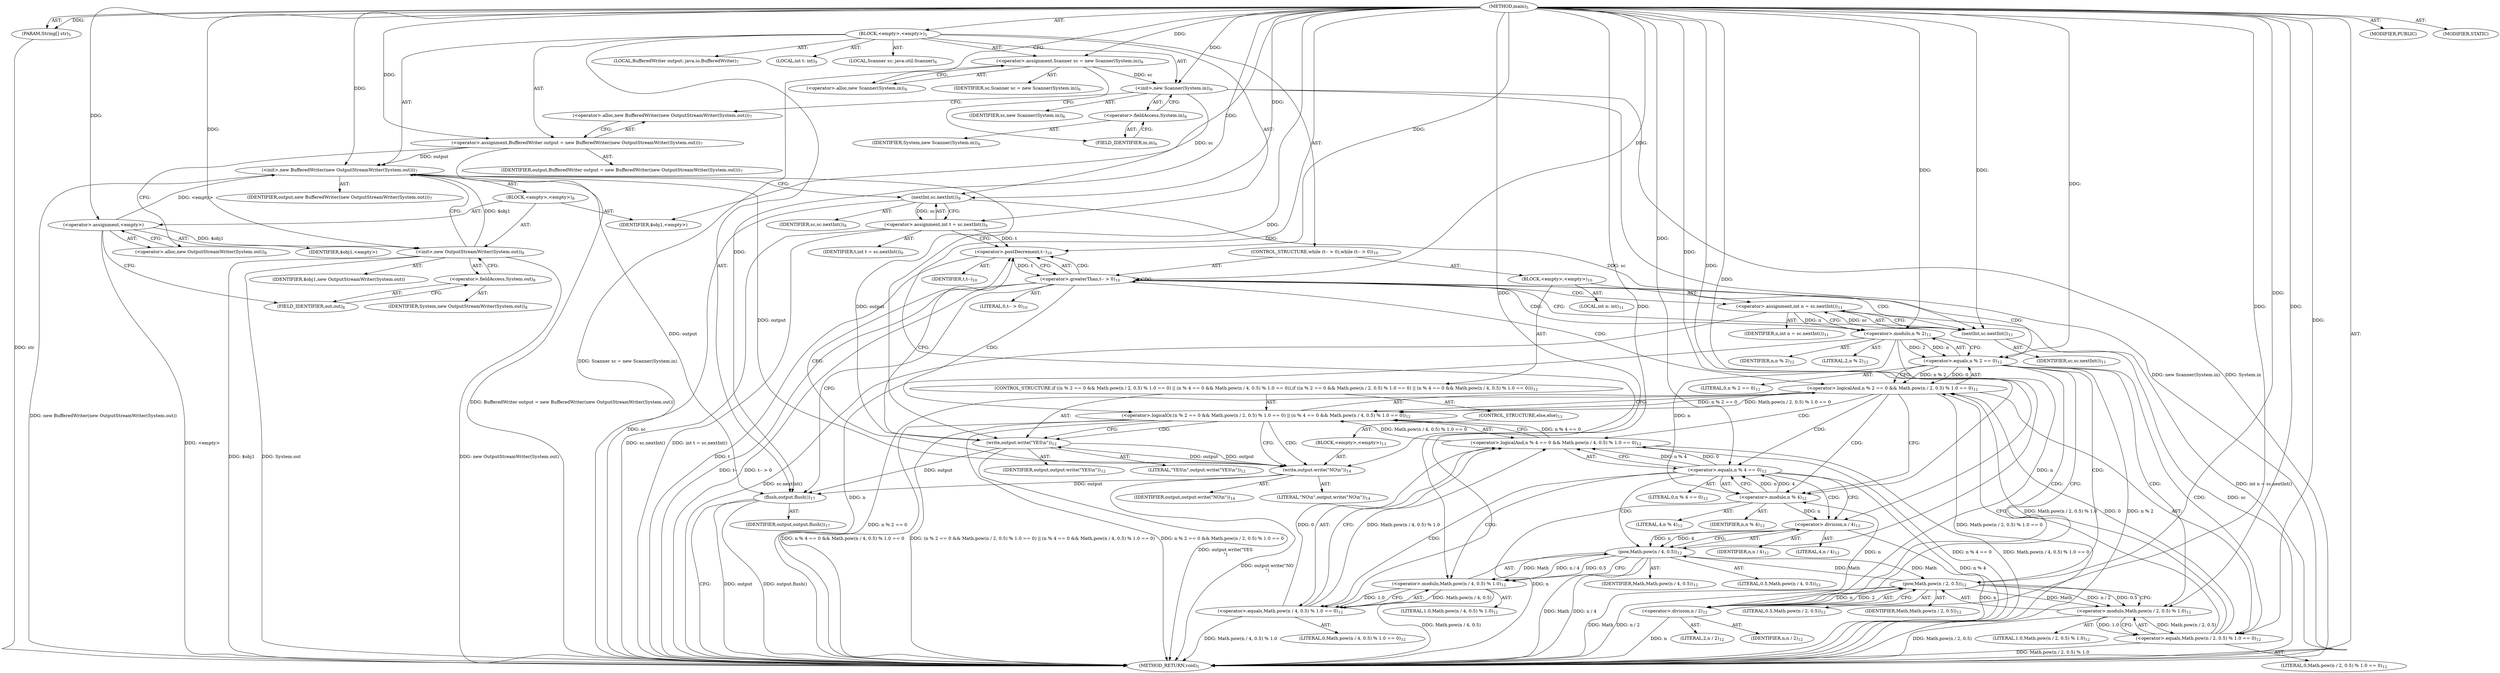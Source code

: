 digraph "main" {  
"21" [label = <(METHOD,main)<SUB>5</SUB>> ]
"22" [label = <(PARAM,String[] str)<SUB>5</SUB>> ]
"23" [label = <(BLOCK,&lt;empty&gt;,&lt;empty&gt;)<SUB>5</SUB>> ]
"4" [label = <(LOCAL,Scanner sc: java.util.Scanner)<SUB>6</SUB>> ]
"24" [label = <(&lt;operator&gt;.assignment,Scanner sc = new Scanner(System.in))<SUB>6</SUB>> ]
"25" [label = <(IDENTIFIER,sc,Scanner sc = new Scanner(System.in))<SUB>6</SUB>> ]
"26" [label = <(&lt;operator&gt;.alloc,new Scanner(System.in))<SUB>6</SUB>> ]
"27" [label = <(&lt;init&gt;,new Scanner(System.in))<SUB>6</SUB>> ]
"3" [label = <(IDENTIFIER,sc,new Scanner(System.in))<SUB>6</SUB>> ]
"28" [label = <(&lt;operator&gt;.fieldAccess,System.in)<SUB>6</SUB>> ]
"29" [label = <(IDENTIFIER,System,new Scanner(System.in))<SUB>6</SUB>> ]
"30" [label = <(FIELD_IDENTIFIER,in,in)<SUB>6</SUB>> ]
"6" [label = <(LOCAL,BufferedWriter output: java.io.BufferedWriter)<SUB>7</SUB>> ]
"31" [label = <(&lt;operator&gt;.assignment,BufferedWriter output = new BufferedWriter(new OutputStreamWriter(System.out)))<SUB>7</SUB>> ]
"32" [label = <(IDENTIFIER,output,BufferedWriter output = new BufferedWriter(new OutputStreamWriter(System.out)))<SUB>7</SUB>> ]
"33" [label = <(&lt;operator&gt;.alloc,new BufferedWriter(new OutputStreamWriter(System.out)))<SUB>7</SUB>> ]
"34" [label = <(&lt;init&gt;,new BufferedWriter(new OutputStreamWriter(System.out)))<SUB>7</SUB>> ]
"5" [label = <(IDENTIFIER,output,new BufferedWriter(new OutputStreamWriter(System.out)))<SUB>7</SUB>> ]
"35" [label = <(BLOCK,&lt;empty&gt;,&lt;empty&gt;)<SUB>8</SUB>> ]
"36" [label = <(&lt;operator&gt;.assignment,&lt;empty&gt;)> ]
"37" [label = <(IDENTIFIER,$obj1,&lt;empty&gt;)> ]
"38" [label = <(&lt;operator&gt;.alloc,new OutputStreamWriter(System.out))<SUB>8</SUB>> ]
"39" [label = <(&lt;init&gt;,new OutputStreamWriter(System.out))<SUB>8</SUB>> ]
"40" [label = <(IDENTIFIER,$obj1,new OutputStreamWriter(System.out))> ]
"41" [label = <(&lt;operator&gt;.fieldAccess,System.out)<SUB>8</SUB>> ]
"42" [label = <(IDENTIFIER,System,new OutputStreamWriter(System.out))<SUB>8</SUB>> ]
"43" [label = <(FIELD_IDENTIFIER,out,out)<SUB>8</SUB>> ]
"44" [label = <(IDENTIFIER,$obj1,&lt;empty&gt;)> ]
"45" [label = <(LOCAL,int t: int)<SUB>9</SUB>> ]
"46" [label = <(&lt;operator&gt;.assignment,int t = sc.nextInt())<SUB>9</SUB>> ]
"47" [label = <(IDENTIFIER,t,int t = sc.nextInt())<SUB>9</SUB>> ]
"48" [label = <(nextInt,sc.nextInt())<SUB>9</SUB>> ]
"49" [label = <(IDENTIFIER,sc,sc.nextInt())<SUB>9</SUB>> ]
"50" [label = <(CONTROL_STRUCTURE,while (t-- &gt; 0),while (t-- &gt; 0))<SUB>10</SUB>> ]
"51" [label = <(&lt;operator&gt;.greaterThan,t-- &gt; 0)<SUB>10</SUB>> ]
"52" [label = <(&lt;operator&gt;.postDecrement,t--)<SUB>10</SUB>> ]
"53" [label = <(IDENTIFIER,t,t--)<SUB>10</SUB>> ]
"54" [label = <(LITERAL,0,t-- &gt; 0)<SUB>10</SUB>> ]
"55" [label = <(BLOCK,&lt;empty&gt;,&lt;empty&gt;)<SUB>10</SUB>> ]
"56" [label = <(LOCAL,int n: int)<SUB>11</SUB>> ]
"57" [label = <(&lt;operator&gt;.assignment,int n = sc.nextInt())<SUB>11</SUB>> ]
"58" [label = <(IDENTIFIER,n,int n = sc.nextInt())<SUB>11</SUB>> ]
"59" [label = <(nextInt,sc.nextInt())<SUB>11</SUB>> ]
"60" [label = <(IDENTIFIER,sc,sc.nextInt())<SUB>11</SUB>> ]
"61" [label = <(CONTROL_STRUCTURE,if ((n % 2 == 0 &amp;&amp; Math.pow(n / 2, 0.5) % 1.0 == 0) || (n % 4 == 0 &amp;&amp; Math.pow(n / 4, 0.5) % 1.0 == 0)),if ((n % 2 == 0 &amp;&amp; Math.pow(n / 2, 0.5) % 1.0 == 0) || (n % 4 == 0 &amp;&amp; Math.pow(n / 4, 0.5) % 1.0 == 0)))<SUB>12</SUB>> ]
"62" [label = <(&lt;operator&gt;.logicalOr,(n % 2 == 0 &amp;&amp; Math.pow(n / 2, 0.5) % 1.0 == 0) || (n % 4 == 0 &amp;&amp; Math.pow(n / 4, 0.5) % 1.0 == 0))<SUB>12</SUB>> ]
"63" [label = <(&lt;operator&gt;.logicalAnd,n % 2 == 0 &amp;&amp; Math.pow(n / 2, 0.5) % 1.0 == 0)<SUB>12</SUB>> ]
"64" [label = <(&lt;operator&gt;.equals,n % 2 == 0)<SUB>12</SUB>> ]
"65" [label = <(&lt;operator&gt;.modulo,n % 2)<SUB>12</SUB>> ]
"66" [label = <(IDENTIFIER,n,n % 2)<SUB>12</SUB>> ]
"67" [label = <(LITERAL,2,n % 2)<SUB>12</SUB>> ]
"68" [label = <(LITERAL,0,n % 2 == 0)<SUB>12</SUB>> ]
"69" [label = <(&lt;operator&gt;.equals,Math.pow(n / 2, 0.5) % 1.0 == 0)<SUB>12</SUB>> ]
"70" [label = <(&lt;operator&gt;.modulo,Math.pow(n / 2, 0.5) % 1.0)<SUB>12</SUB>> ]
"71" [label = <(pow,Math.pow(n / 2, 0.5))<SUB>12</SUB>> ]
"72" [label = <(IDENTIFIER,Math,Math.pow(n / 2, 0.5))<SUB>12</SUB>> ]
"73" [label = <(&lt;operator&gt;.division,n / 2)<SUB>12</SUB>> ]
"74" [label = <(IDENTIFIER,n,n / 2)<SUB>12</SUB>> ]
"75" [label = <(LITERAL,2,n / 2)<SUB>12</SUB>> ]
"76" [label = <(LITERAL,0.5,Math.pow(n / 2, 0.5))<SUB>12</SUB>> ]
"77" [label = <(LITERAL,1.0,Math.pow(n / 2, 0.5) % 1.0)<SUB>12</SUB>> ]
"78" [label = <(LITERAL,0,Math.pow(n / 2, 0.5) % 1.0 == 0)<SUB>12</SUB>> ]
"79" [label = <(&lt;operator&gt;.logicalAnd,n % 4 == 0 &amp;&amp; Math.pow(n / 4, 0.5) % 1.0 == 0)<SUB>12</SUB>> ]
"80" [label = <(&lt;operator&gt;.equals,n % 4 == 0)<SUB>12</SUB>> ]
"81" [label = <(&lt;operator&gt;.modulo,n % 4)<SUB>12</SUB>> ]
"82" [label = <(IDENTIFIER,n,n % 4)<SUB>12</SUB>> ]
"83" [label = <(LITERAL,4,n % 4)<SUB>12</SUB>> ]
"84" [label = <(LITERAL,0,n % 4 == 0)<SUB>12</SUB>> ]
"85" [label = <(&lt;operator&gt;.equals,Math.pow(n / 4, 0.5) % 1.0 == 0)<SUB>12</SUB>> ]
"86" [label = <(&lt;operator&gt;.modulo,Math.pow(n / 4, 0.5) % 1.0)<SUB>12</SUB>> ]
"87" [label = <(pow,Math.pow(n / 4, 0.5))<SUB>12</SUB>> ]
"88" [label = <(IDENTIFIER,Math,Math.pow(n / 4, 0.5))<SUB>12</SUB>> ]
"89" [label = <(&lt;operator&gt;.division,n / 4)<SUB>12</SUB>> ]
"90" [label = <(IDENTIFIER,n,n / 4)<SUB>12</SUB>> ]
"91" [label = <(LITERAL,4,n / 4)<SUB>12</SUB>> ]
"92" [label = <(LITERAL,0.5,Math.pow(n / 4, 0.5))<SUB>12</SUB>> ]
"93" [label = <(LITERAL,1.0,Math.pow(n / 4, 0.5) % 1.0)<SUB>12</SUB>> ]
"94" [label = <(LITERAL,0,Math.pow(n / 4, 0.5) % 1.0 == 0)<SUB>12</SUB>> ]
"95" [label = <(write,output.write(&quot;YES\n&quot;))<SUB>12</SUB>> ]
"96" [label = <(IDENTIFIER,output,output.write(&quot;YES\n&quot;))<SUB>12</SUB>> ]
"97" [label = <(LITERAL,&quot;YES\n&quot;,output.write(&quot;YES\n&quot;))<SUB>12</SUB>> ]
"98" [label = <(CONTROL_STRUCTURE,else,else)<SUB>13</SUB>> ]
"99" [label = <(BLOCK,&lt;empty&gt;,&lt;empty&gt;)<SUB>13</SUB>> ]
"100" [label = <(write,output.write(&quot;NO\n&quot;))<SUB>14</SUB>> ]
"101" [label = <(IDENTIFIER,output,output.write(&quot;NO\n&quot;))<SUB>14</SUB>> ]
"102" [label = <(LITERAL,&quot;NO\n&quot;,output.write(&quot;NO\n&quot;))<SUB>14</SUB>> ]
"103" [label = <(flush,output.flush())<SUB>17</SUB>> ]
"104" [label = <(IDENTIFIER,output,output.flush())<SUB>17</SUB>> ]
"105" [label = <(MODIFIER,PUBLIC)> ]
"106" [label = <(MODIFIER,STATIC)> ]
"107" [label = <(METHOD_RETURN,void)<SUB>5</SUB>> ]
  "21" -> "22"  [ label = "AST: "] 
  "21" -> "23"  [ label = "AST: "] 
  "21" -> "105"  [ label = "AST: "] 
  "21" -> "106"  [ label = "AST: "] 
  "21" -> "107"  [ label = "AST: "] 
  "23" -> "4"  [ label = "AST: "] 
  "23" -> "24"  [ label = "AST: "] 
  "23" -> "27"  [ label = "AST: "] 
  "23" -> "6"  [ label = "AST: "] 
  "23" -> "31"  [ label = "AST: "] 
  "23" -> "34"  [ label = "AST: "] 
  "23" -> "45"  [ label = "AST: "] 
  "23" -> "46"  [ label = "AST: "] 
  "23" -> "50"  [ label = "AST: "] 
  "23" -> "103"  [ label = "AST: "] 
  "24" -> "25"  [ label = "AST: "] 
  "24" -> "26"  [ label = "AST: "] 
  "27" -> "3"  [ label = "AST: "] 
  "27" -> "28"  [ label = "AST: "] 
  "28" -> "29"  [ label = "AST: "] 
  "28" -> "30"  [ label = "AST: "] 
  "31" -> "32"  [ label = "AST: "] 
  "31" -> "33"  [ label = "AST: "] 
  "34" -> "5"  [ label = "AST: "] 
  "34" -> "35"  [ label = "AST: "] 
  "35" -> "36"  [ label = "AST: "] 
  "35" -> "39"  [ label = "AST: "] 
  "35" -> "44"  [ label = "AST: "] 
  "36" -> "37"  [ label = "AST: "] 
  "36" -> "38"  [ label = "AST: "] 
  "39" -> "40"  [ label = "AST: "] 
  "39" -> "41"  [ label = "AST: "] 
  "41" -> "42"  [ label = "AST: "] 
  "41" -> "43"  [ label = "AST: "] 
  "46" -> "47"  [ label = "AST: "] 
  "46" -> "48"  [ label = "AST: "] 
  "48" -> "49"  [ label = "AST: "] 
  "50" -> "51"  [ label = "AST: "] 
  "50" -> "55"  [ label = "AST: "] 
  "51" -> "52"  [ label = "AST: "] 
  "51" -> "54"  [ label = "AST: "] 
  "52" -> "53"  [ label = "AST: "] 
  "55" -> "56"  [ label = "AST: "] 
  "55" -> "57"  [ label = "AST: "] 
  "55" -> "61"  [ label = "AST: "] 
  "57" -> "58"  [ label = "AST: "] 
  "57" -> "59"  [ label = "AST: "] 
  "59" -> "60"  [ label = "AST: "] 
  "61" -> "62"  [ label = "AST: "] 
  "61" -> "95"  [ label = "AST: "] 
  "61" -> "98"  [ label = "AST: "] 
  "62" -> "63"  [ label = "AST: "] 
  "62" -> "79"  [ label = "AST: "] 
  "63" -> "64"  [ label = "AST: "] 
  "63" -> "69"  [ label = "AST: "] 
  "64" -> "65"  [ label = "AST: "] 
  "64" -> "68"  [ label = "AST: "] 
  "65" -> "66"  [ label = "AST: "] 
  "65" -> "67"  [ label = "AST: "] 
  "69" -> "70"  [ label = "AST: "] 
  "69" -> "78"  [ label = "AST: "] 
  "70" -> "71"  [ label = "AST: "] 
  "70" -> "77"  [ label = "AST: "] 
  "71" -> "72"  [ label = "AST: "] 
  "71" -> "73"  [ label = "AST: "] 
  "71" -> "76"  [ label = "AST: "] 
  "73" -> "74"  [ label = "AST: "] 
  "73" -> "75"  [ label = "AST: "] 
  "79" -> "80"  [ label = "AST: "] 
  "79" -> "85"  [ label = "AST: "] 
  "80" -> "81"  [ label = "AST: "] 
  "80" -> "84"  [ label = "AST: "] 
  "81" -> "82"  [ label = "AST: "] 
  "81" -> "83"  [ label = "AST: "] 
  "85" -> "86"  [ label = "AST: "] 
  "85" -> "94"  [ label = "AST: "] 
  "86" -> "87"  [ label = "AST: "] 
  "86" -> "93"  [ label = "AST: "] 
  "87" -> "88"  [ label = "AST: "] 
  "87" -> "89"  [ label = "AST: "] 
  "87" -> "92"  [ label = "AST: "] 
  "89" -> "90"  [ label = "AST: "] 
  "89" -> "91"  [ label = "AST: "] 
  "95" -> "96"  [ label = "AST: "] 
  "95" -> "97"  [ label = "AST: "] 
  "98" -> "99"  [ label = "AST: "] 
  "99" -> "100"  [ label = "AST: "] 
  "100" -> "101"  [ label = "AST: "] 
  "100" -> "102"  [ label = "AST: "] 
  "103" -> "104"  [ label = "AST: "] 
  "24" -> "30"  [ label = "CFG: "] 
  "27" -> "33"  [ label = "CFG: "] 
  "31" -> "38"  [ label = "CFG: "] 
  "34" -> "48"  [ label = "CFG: "] 
  "46" -> "52"  [ label = "CFG: "] 
  "103" -> "107"  [ label = "CFG: "] 
  "26" -> "24"  [ label = "CFG: "] 
  "28" -> "27"  [ label = "CFG: "] 
  "33" -> "31"  [ label = "CFG: "] 
  "48" -> "46"  [ label = "CFG: "] 
  "51" -> "59"  [ label = "CFG: "] 
  "51" -> "103"  [ label = "CFG: "] 
  "30" -> "28"  [ label = "CFG: "] 
  "36" -> "43"  [ label = "CFG: "] 
  "39" -> "34"  [ label = "CFG: "] 
  "52" -> "51"  [ label = "CFG: "] 
  "57" -> "65"  [ label = "CFG: "] 
  "38" -> "36"  [ label = "CFG: "] 
  "41" -> "39"  [ label = "CFG: "] 
  "59" -> "57"  [ label = "CFG: "] 
  "62" -> "95"  [ label = "CFG: "] 
  "62" -> "100"  [ label = "CFG: "] 
  "95" -> "52"  [ label = "CFG: "] 
  "43" -> "41"  [ label = "CFG: "] 
  "63" -> "62"  [ label = "CFG: "] 
  "63" -> "81"  [ label = "CFG: "] 
  "79" -> "62"  [ label = "CFG: "] 
  "64" -> "63"  [ label = "CFG: "] 
  "64" -> "73"  [ label = "CFG: "] 
  "69" -> "63"  [ label = "CFG: "] 
  "80" -> "79"  [ label = "CFG: "] 
  "80" -> "89"  [ label = "CFG: "] 
  "85" -> "79"  [ label = "CFG: "] 
  "100" -> "52"  [ label = "CFG: "] 
  "65" -> "64"  [ label = "CFG: "] 
  "70" -> "69"  [ label = "CFG: "] 
  "81" -> "80"  [ label = "CFG: "] 
  "86" -> "85"  [ label = "CFG: "] 
  "71" -> "70"  [ label = "CFG: "] 
  "87" -> "86"  [ label = "CFG: "] 
  "73" -> "71"  [ label = "CFG: "] 
  "89" -> "87"  [ label = "CFG: "] 
  "21" -> "26"  [ label = "CFG: "] 
  "22" -> "107"  [ label = "DDG: str"] 
  "24" -> "107"  [ label = "DDG: Scanner sc = new Scanner(System.in)"] 
  "27" -> "107"  [ label = "DDG: System.in"] 
  "27" -> "107"  [ label = "DDG: new Scanner(System.in)"] 
  "31" -> "107"  [ label = "DDG: BufferedWriter output = new BufferedWriter(new OutputStreamWriter(System.out))"] 
  "36" -> "107"  [ label = "DDG: &lt;empty&gt;"] 
  "39" -> "107"  [ label = "DDG: $obj1"] 
  "39" -> "107"  [ label = "DDG: System.out"] 
  "39" -> "107"  [ label = "DDG: new OutputStreamWriter(System.out)"] 
  "34" -> "107"  [ label = "DDG: new BufferedWriter(new OutputStreamWriter(System.out))"] 
  "48" -> "107"  [ label = "DDG: sc"] 
  "46" -> "107"  [ label = "DDG: sc.nextInt()"] 
  "46" -> "107"  [ label = "DDG: int t = sc.nextInt()"] 
  "52" -> "107"  [ label = "DDG: t"] 
  "51" -> "107"  [ label = "DDG: t--"] 
  "51" -> "107"  [ label = "DDG: t-- &gt; 0"] 
  "103" -> "107"  [ label = "DDG: output"] 
  "103" -> "107"  [ label = "DDG: output.flush()"] 
  "59" -> "107"  [ label = "DDG: sc"] 
  "57" -> "107"  [ label = "DDG: sc.nextInt()"] 
  "57" -> "107"  [ label = "DDG: int n = sc.nextInt()"] 
  "65" -> "107"  [ label = "DDG: n"] 
  "64" -> "107"  [ label = "DDG: n % 2"] 
  "63" -> "107"  [ label = "DDG: n % 2 == 0"] 
  "71" -> "107"  [ label = "DDG: Math"] 
  "73" -> "107"  [ label = "DDG: n"] 
  "71" -> "107"  [ label = "DDG: n / 2"] 
  "70" -> "107"  [ label = "DDG: Math.pow(n / 2, 0.5)"] 
  "69" -> "107"  [ label = "DDG: Math.pow(n / 2, 0.5) % 1.0"] 
  "63" -> "107"  [ label = "DDG: Math.pow(n / 2, 0.5) % 1.0 == 0"] 
  "62" -> "107"  [ label = "DDG: n % 2 == 0 &amp;&amp; Math.pow(n / 2, 0.5) % 1.0 == 0"] 
  "81" -> "107"  [ label = "DDG: n"] 
  "80" -> "107"  [ label = "DDG: n % 4"] 
  "79" -> "107"  [ label = "DDG: n % 4 == 0"] 
  "87" -> "107"  [ label = "DDG: Math"] 
  "89" -> "107"  [ label = "DDG: n"] 
  "87" -> "107"  [ label = "DDG: n / 4"] 
  "86" -> "107"  [ label = "DDG: Math.pow(n / 4, 0.5)"] 
  "85" -> "107"  [ label = "DDG: Math.pow(n / 4, 0.5) % 1.0"] 
  "79" -> "107"  [ label = "DDG: Math.pow(n / 4, 0.5) % 1.0 == 0"] 
  "62" -> "107"  [ label = "DDG: n % 4 == 0 &amp;&amp; Math.pow(n / 4, 0.5) % 1.0 == 0"] 
  "62" -> "107"  [ label = "DDG: (n % 2 == 0 &amp;&amp; Math.pow(n / 2, 0.5) % 1.0 == 0) || (n % 4 == 0 &amp;&amp; Math.pow(n / 4, 0.5) % 1.0 == 0)"] 
  "100" -> "107"  [ label = "DDG: output.write(&quot;NO\n&quot;)"] 
  "95" -> "107"  [ label = "DDG: output.write(&quot;YES\n&quot;)"] 
  "21" -> "22"  [ label = "DDG: "] 
  "21" -> "24"  [ label = "DDG: "] 
  "21" -> "31"  [ label = "DDG: "] 
  "48" -> "46"  [ label = "DDG: sc"] 
  "24" -> "27"  [ label = "DDG: sc"] 
  "21" -> "27"  [ label = "DDG: "] 
  "31" -> "34"  [ label = "DDG: output"] 
  "21" -> "34"  [ label = "DDG: "] 
  "36" -> "34"  [ label = "DDG: &lt;empty&gt;"] 
  "39" -> "34"  [ label = "DDG: $obj1"] 
  "34" -> "103"  [ label = "DDG: output"] 
  "100" -> "103"  [ label = "DDG: output"] 
  "95" -> "103"  [ label = "DDG: output"] 
  "21" -> "103"  [ label = "DDG: "] 
  "21" -> "36"  [ label = "DDG: "] 
  "21" -> "44"  [ label = "DDG: "] 
  "27" -> "48"  [ label = "DDG: sc"] 
  "21" -> "48"  [ label = "DDG: "] 
  "52" -> "51"  [ label = "DDG: t"] 
  "21" -> "51"  [ label = "DDG: "] 
  "59" -> "57"  [ label = "DDG: sc"] 
  "36" -> "39"  [ label = "DDG: $obj1"] 
  "21" -> "39"  [ label = "DDG: "] 
  "46" -> "52"  [ label = "DDG: t"] 
  "21" -> "52"  [ label = "DDG: "] 
  "48" -> "59"  [ label = "DDG: sc"] 
  "21" -> "59"  [ label = "DDG: "] 
  "63" -> "62"  [ label = "DDG: n % 2 == 0"] 
  "63" -> "62"  [ label = "DDG: Math.pow(n / 2, 0.5) % 1.0 == 0"] 
  "79" -> "62"  [ label = "DDG: n % 4 == 0"] 
  "79" -> "62"  [ label = "DDG: Math.pow(n / 4, 0.5) % 1.0 == 0"] 
  "34" -> "95"  [ label = "DDG: output"] 
  "100" -> "95"  [ label = "DDG: output"] 
  "21" -> "95"  [ label = "DDG: "] 
  "64" -> "63"  [ label = "DDG: n % 2"] 
  "64" -> "63"  [ label = "DDG: 0"] 
  "69" -> "63"  [ label = "DDG: Math.pow(n / 2, 0.5) % 1.0"] 
  "69" -> "63"  [ label = "DDG: 0"] 
  "80" -> "79"  [ label = "DDG: n % 4"] 
  "80" -> "79"  [ label = "DDG: 0"] 
  "85" -> "79"  [ label = "DDG: Math.pow(n / 4, 0.5) % 1.0"] 
  "85" -> "79"  [ label = "DDG: 0"] 
  "65" -> "64"  [ label = "DDG: n"] 
  "65" -> "64"  [ label = "DDG: 2"] 
  "21" -> "64"  [ label = "DDG: "] 
  "70" -> "69"  [ label = "DDG: Math.pow(n / 2, 0.5)"] 
  "70" -> "69"  [ label = "DDG: 1.0"] 
  "21" -> "69"  [ label = "DDG: "] 
  "81" -> "80"  [ label = "DDG: n"] 
  "81" -> "80"  [ label = "DDG: 4"] 
  "21" -> "80"  [ label = "DDG: "] 
  "86" -> "85"  [ label = "DDG: Math.pow(n / 4, 0.5)"] 
  "86" -> "85"  [ label = "DDG: 1.0"] 
  "21" -> "85"  [ label = "DDG: "] 
  "34" -> "100"  [ label = "DDG: output"] 
  "95" -> "100"  [ label = "DDG: output"] 
  "21" -> "100"  [ label = "DDG: "] 
  "57" -> "65"  [ label = "DDG: n"] 
  "21" -> "65"  [ label = "DDG: "] 
  "71" -> "70"  [ label = "DDG: Math"] 
  "71" -> "70"  [ label = "DDG: n / 2"] 
  "71" -> "70"  [ label = "DDG: 0.5"] 
  "21" -> "70"  [ label = "DDG: "] 
  "65" -> "81"  [ label = "DDG: n"] 
  "73" -> "81"  [ label = "DDG: n"] 
  "21" -> "81"  [ label = "DDG: "] 
  "87" -> "86"  [ label = "DDG: Math"] 
  "87" -> "86"  [ label = "DDG: n / 4"] 
  "87" -> "86"  [ label = "DDG: 0.5"] 
  "21" -> "86"  [ label = "DDG: "] 
  "87" -> "71"  [ label = "DDG: Math"] 
  "21" -> "71"  [ label = "DDG: "] 
  "73" -> "71"  [ label = "DDG: n"] 
  "73" -> "71"  [ label = "DDG: 2"] 
  "71" -> "87"  [ label = "DDG: Math"] 
  "21" -> "87"  [ label = "DDG: "] 
  "89" -> "87"  [ label = "DDG: n"] 
  "89" -> "87"  [ label = "DDG: 4"] 
  "65" -> "73"  [ label = "DDG: n"] 
  "21" -> "73"  [ label = "DDG: "] 
  "81" -> "89"  [ label = "DDG: n"] 
  "21" -> "89"  [ label = "DDG: "] 
  "51" -> "64"  [ label = "CDG: "] 
  "51" -> "51"  [ label = "CDG: "] 
  "51" -> "57"  [ label = "CDG: "] 
  "51" -> "52"  [ label = "CDG: "] 
  "51" -> "63"  [ label = "CDG: "] 
  "51" -> "65"  [ label = "CDG: "] 
  "51" -> "59"  [ label = "CDG: "] 
  "51" -> "62"  [ label = "CDG: "] 
  "62" -> "100"  [ label = "CDG: "] 
  "62" -> "95"  [ label = "CDG: "] 
  "63" -> "80"  [ label = "CDG: "] 
  "63" -> "81"  [ label = "CDG: "] 
  "63" -> "79"  [ label = "CDG: "] 
  "64" -> "73"  [ label = "CDG: "] 
  "64" -> "71"  [ label = "CDG: "] 
  "64" -> "69"  [ label = "CDG: "] 
  "64" -> "70"  [ label = "CDG: "] 
  "80" -> "89"  [ label = "CDG: "] 
  "80" -> "85"  [ label = "CDG: "] 
  "80" -> "87"  [ label = "CDG: "] 
  "80" -> "86"  [ label = "CDG: "] 
}
